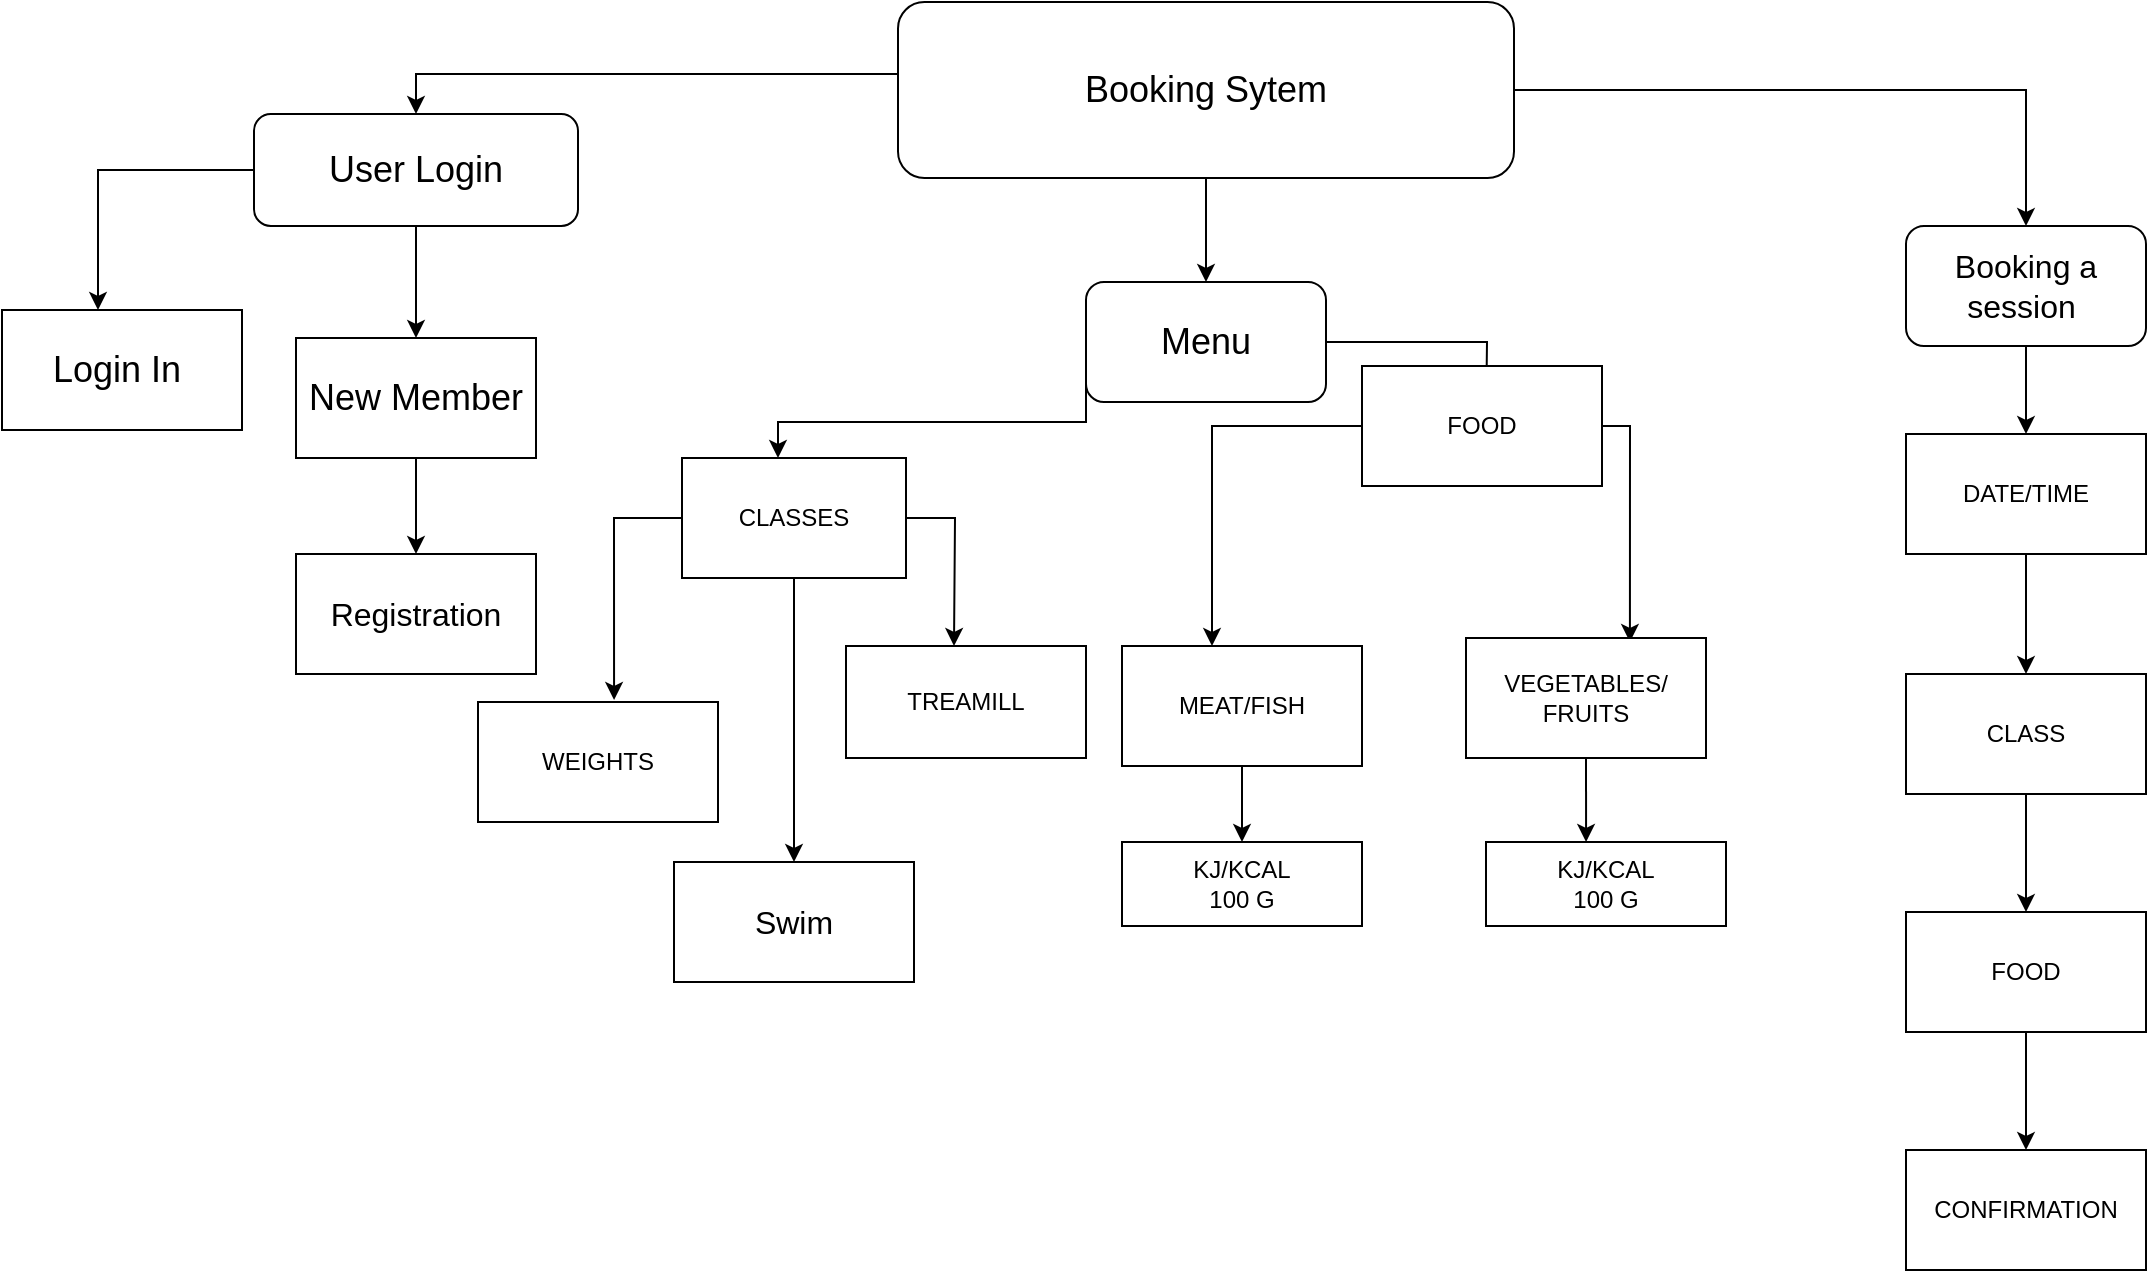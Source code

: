 <mxfile version="13.8.6" type="github"><diagram id="ZTUnqAkeVRYlADVobBm-" name="Page-1"><mxGraphModel dx="2249" dy="737" grid="1" gridSize="14" guides="1" tooltips="1" connect="1" arrows="1" fold="1" page="1" pageScale="1" pageWidth="827" pageHeight="1169" math="0" shadow="0"><root><mxCell id="0"/><mxCell id="1" parent="0"/><mxCell id="UYedKAsKaa8QE7LOhX4z-25" style="edgeStyle=orthogonalEdgeStyle;rounded=0;orthogonalLoop=1;jettySize=auto;html=1;exitX=0;exitY=0.5;exitDx=0;exitDy=0;entryX=0.5;entryY=0;entryDx=0;entryDy=0;fontSize=18;" parent="1" source="UYedKAsKaa8QE7LOhX4z-4" target="UYedKAsKaa8QE7LOhX4z-6" edge="1"><mxGeometry relative="1" as="geometry"><Array as="points"><mxPoint x="70" y="106"/><mxPoint x="-171" y="106"/></Array></mxGeometry></mxCell><mxCell id="eEUBZ48M53XBf_-stJzO-13" style="edgeStyle=orthogonalEdgeStyle;rounded=0;orthogonalLoop=1;jettySize=auto;html=1;exitX=0.5;exitY=1;exitDx=0;exitDy=0;" edge="1" parent="1" source="UYedKAsKaa8QE7LOhX4z-4" target="eEUBZ48M53XBf_-stJzO-7"><mxGeometry relative="1" as="geometry"><Array as="points"><mxPoint x="224" y="168"/><mxPoint x="224" y="168"/></Array></mxGeometry></mxCell><mxCell id="eEUBZ48M53XBf_-stJzO-33" style="edgeStyle=orthogonalEdgeStyle;rounded=0;orthogonalLoop=1;jettySize=auto;html=1;entryX=0.5;entryY=0;entryDx=0;entryDy=0;" edge="1" parent="1" source="UYedKAsKaa8QE7LOhX4z-4" target="eEUBZ48M53XBf_-stJzO-32"><mxGeometry relative="1" as="geometry"/></mxCell><mxCell id="UYedKAsKaa8QE7LOhX4z-4" value="Booking Sytem" style="rounded=1;whiteSpace=wrap;html=1;fontSize=18;" parent="1" vertex="1"><mxGeometry x="70" y="70" width="308" height="88" as="geometry"/></mxCell><mxCell id="eEUBZ48M53XBf_-stJzO-1" style="edgeStyle=orthogonalEdgeStyle;rounded=0;orthogonalLoop=1;jettySize=auto;html=1;entryX=0.5;entryY=0;entryDx=0;entryDy=0;exitX=0.5;exitY=1;exitDx=0;exitDy=0;" edge="1" parent="1" source="UYedKAsKaa8QE7LOhX4z-6" target="UYedKAsKaa8QE7LOhX4z-12"><mxGeometry relative="1" as="geometry"><mxPoint x="-70" y="322" as="sourcePoint"/></mxGeometry></mxCell><mxCell id="eEUBZ48M53XBf_-stJzO-3" style="edgeStyle=orthogonalEdgeStyle;rounded=0;orthogonalLoop=1;jettySize=auto;html=1;exitX=0;exitY=0.5;exitDx=0;exitDy=0;entryX=0.4;entryY=0;entryDx=0;entryDy=0;entryPerimeter=0;" edge="1" parent="1" source="UYedKAsKaa8QE7LOhX4z-6" target="UYedKAsKaa8QE7LOhX4z-11"><mxGeometry relative="1" as="geometry"/></mxCell><mxCell id="UYedKAsKaa8QE7LOhX4z-6" value="User Login" style="rounded=1;whiteSpace=wrap;html=1;fontSize=18;" parent="1" vertex="1"><mxGeometry x="-252" y="126" width="162" height="56" as="geometry"/></mxCell><mxCell id="UYedKAsKaa8QE7LOhX4z-11" value="Login In&amp;nbsp;" style="rounded=0;whiteSpace=wrap;html=1;fontSize=18;" parent="1" vertex="1"><mxGeometry x="-378" y="224" width="120" height="60" as="geometry"/></mxCell><mxCell id="eEUBZ48M53XBf_-stJzO-8" style="edgeStyle=orthogonalEdgeStyle;rounded=0;orthogonalLoop=1;jettySize=auto;html=1;exitX=0.5;exitY=1;exitDx=0;exitDy=0;entryX=0.5;entryY=0;entryDx=0;entryDy=0;" edge="1" parent="1" source="UYedKAsKaa8QE7LOhX4z-12" target="eEUBZ48M53XBf_-stJzO-6"><mxGeometry relative="1" as="geometry"/></mxCell><mxCell id="UYedKAsKaa8QE7LOhX4z-12" value="New Member" style="rounded=0;whiteSpace=wrap;html=1;fontSize=18;" parent="1" vertex="1"><mxGeometry x="-231" y="238" width="120" height="60" as="geometry"/></mxCell><mxCell id="eEUBZ48M53XBf_-stJzO-6" value="&lt;font size=&quot;3&quot;&gt;Registration&lt;/font&gt;" style="rounded=0;whiteSpace=wrap;html=1;" vertex="1" parent="1"><mxGeometry x="-231" y="346" width="120" height="60" as="geometry"/></mxCell><mxCell id="eEUBZ48M53XBf_-stJzO-17" style="edgeStyle=orthogonalEdgeStyle;rounded=0;orthogonalLoop=1;jettySize=auto;html=1;exitX=0;exitY=0.5;exitDx=0;exitDy=0;" edge="1" parent="1" source="eEUBZ48M53XBf_-stJzO-7" target="eEUBZ48M53XBf_-stJzO-14"><mxGeometry relative="1" as="geometry"><Array as="points"><mxPoint x="164" y="280"/><mxPoint x="10" y="280"/></Array></mxGeometry></mxCell><mxCell id="eEUBZ48M53XBf_-stJzO-31" style="edgeStyle=orthogonalEdgeStyle;rounded=0;orthogonalLoop=1;jettySize=auto;html=1;" edge="1" parent="1" source="eEUBZ48M53XBf_-stJzO-7"><mxGeometry relative="1" as="geometry"><mxPoint x="364" y="280" as="targetPoint"/></mxGeometry></mxCell><mxCell id="eEUBZ48M53XBf_-stJzO-7" value="&lt;font style=&quot;font-size: 18px&quot;&gt;Menu&lt;/font&gt;" style="rounded=1;whiteSpace=wrap;html=1;" vertex="1" parent="1"><mxGeometry x="164" y="210.0" width="120" height="60" as="geometry"/></mxCell><mxCell id="eEUBZ48M53XBf_-stJzO-9" style="edgeStyle=orthogonalEdgeStyle;rounded=0;orthogonalLoop=1;jettySize=auto;html=1;exitX=0.5;exitY=1;exitDx=0;exitDy=0;" edge="1" parent="1" source="eEUBZ48M53XBf_-stJzO-7" target="eEUBZ48M53XBf_-stJzO-7"><mxGeometry relative="1" as="geometry"/></mxCell><mxCell id="eEUBZ48M53XBf_-stJzO-10" value="&lt;font size=&quot;3&quot;&gt;Swim&lt;/font&gt;" style="rounded=0;whiteSpace=wrap;html=1;" vertex="1" parent="1"><mxGeometry x="-42" y="500" width="120" height="60" as="geometry"/></mxCell><mxCell id="eEUBZ48M53XBf_-stJzO-12" style="edgeStyle=orthogonalEdgeStyle;rounded=0;orthogonalLoop=1;jettySize=auto;html=1;exitX=0.5;exitY=1;exitDx=0;exitDy=0;" edge="1" parent="1" source="eEUBZ48M53XBf_-stJzO-10" target="eEUBZ48M53XBf_-stJzO-10"><mxGeometry relative="1" as="geometry"/></mxCell><mxCell id="eEUBZ48M53XBf_-stJzO-26" style="edgeStyle=orthogonalEdgeStyle;rounded=0;orthogonalLoop=1;jettySize=auto;html=1;exitX=0;exitY=0.5;exitDx=0;exitDy=0;entryX=0.567;entryY=-0.017;entryDx=0;entryDy=0;entryPerimeter=0;" edge="1" parent="1" source="eEUBZ48M53XBf_-stJzO-14" target="eEUBZ48M53XBf_-stJzO-16"><mxGeometry relative="1" as="geometry"/></mxCell><mxCell id="eEUBZ48M53XBf_-stJzO-27" style="edgeStyle=orthogonalEdgeStyle;rounded=0;orthogonalLoop=1;jettySize=auto;html=1;exitX=0.5;exitY=1;exitDx=0;exitDy=0;entryX=0.5;entryY=0;entryDx=0;entryDy=0;" edge="1" parent="1" source="eEUBZ48M53XBf_-stJzO-14" target="eEUBZ48M53XBf_-stJzO-10"><mxGeometry relative="1" as="geometry"/></mxCell><mxCell id="eEUBZ48M53XBf_-stJzO-28" style="edgeStyle=orthogonalEdgeStyle;rounded=0;orthogonalLoop=1;jettySize=auto;html=1;" edge="1" parent="1" source="eEUBZ48M53XBf_-stJzO-14"><mxGeometry relative="1" as="geometry"><mxPoint x="98" y="392" as="targetPoint"/></mxGeometry></mxCell><mxCell id="eEUBZ48M53XBf_-stJzO-14" value="CLASSES" style="rounded=0;whiteSpace=wrap;html=1;" vertex="1" parent="1"><mxGeometry x="-38" y="298" width="112" height="60" as="geometry"/></mxCell><mxCell id="eEUBZ48M53XBf_-stJzO-15" value="TREAMILL" style="rounded=0;whiteSpace=wrap;html=1;" vertex="1" parent="1"><mxGeometry x="44" y="392" width="120" height="56" as="geometry"/></mxCell><mxCell id="eEUBZ48M53XBf_-stJzO-16" value="WEIGHTS" style="rounded=0;whiteSpace=wrap;html=1;" vertex="1" parent="1"><mxGeometry x="-140" y="420" width="120" height="60" as="geometry"/></mxCell><mxCell id="eEUBZ48M53XBf_-stJzO-29" style="edgeStyle=orthogonalEdgeStyle;rounded=0;orthogonalLoop=1;jettySize=auto;html=1;exitX=0;exitY=0.5;exitDx=0;exitDy=0;entryX=0.375;entryY=0;entryDx=0;entryDy=0;entryPerimeter=0;" edge="1" parent="1" source="eEUBZ48M53XBf_-stJzO-21" target="eEUBZ48M53XBf_-stJzO-23"><mxGeometry relative="1" as="geometry"/></mxCell><mxCell id="eEUBZ48M53XBf_-stJzO-30" style="edgeStyle=orthogonalEdgeStyle;rounded=0;orthogonalLoop=1;jettySize=auto;html=1;exitX=1;exitY=0.5;exitDx=0;exitDy=0;entryX=0.683;entryY=0.033;entryDx=0;entryDy=0;entryPerimeter=0;" edge="1" parent="1" source="eEUBZ48M53XBf_-stJzO-21" target="eEUBZ48M53XBf_-stJzO-22"><mxGeometry relative="1" as="geometry"><Array as="points"><mxPoint x="436" y="282"/></Array></mxGeometry></mxCell><mxCell id="eEUBZ48M53XBf_-stJzO-21" value="FOOD" style="rounded=0;whiteSpace=wrap;html=1;" vertex="1" parent="1"><mxGeometry x="302" y="252" width="120" height="60" as="geometry"/></mxCell><mxCell id="eEUBZ48M53XBf_-stJzO-39" style="edgeStyle=orthogonalEdgeStyle;rounded=0;orthogonalLoop=1;jettySize=auto;html=1;exitX=0.5;exitY=1;exitDx=0;exitDy=0;entryX=0.417;entryY=0;entryDx=0;entryDy=0;entryPerimeter=0;" edge="1" parent="1" source="eEUBZ48M53XBf_-stJzO-22" target="eEUBZ48M53XBf_-stJzO-36"><mxGeometry relative="1" as="geometry"/></mxCell><mxCell id="eEUBZ48M53XBf_-stJzO-22" value="VEGETABLES/&lt;br&gt;FRUITS" style="rounded=0;whiteSpace=wrap;html=1;" vertex="1" parent="1"><mxGeometry x="354" y="388" width="120" height="60" as="geometry"/></mxCell><mxCell id="eEUBZ48M53XBf_-stJzO-35" style="edgeStyle=orthogonalEdgeStyle;rounded=0;orthogonalLoop=1;jettySize=auto;html=1;exitX=0.5;exitY=1;exitDx=0;exitDy=0;entryX=0.5;entryY=0;entryDx=0;entryDy=0;" edge="1" parent="1" source="eEUBZ48M53XBf_-stJzO-23" target="eEUBZ48M53XBf_-stJzO-34"><mxGeometry relative="1" as="geometry"/></mxCell><mxCell id="eEUBZ48M53XBf_-stJzO-23" value="MEAT/FISH" style="rounded=0;whiteSpace=wrap;html=1;" vertex="1" parent="1"><mxGeometry x="182" y="392" width="120" height="60" as="geometry"/></mxCell><mxCell id="eEUBZ48M53XBf_-stJzO-44" style="edgeStyle=orthogonalEdgeStyle;rounded=0;orthogonalLoop=1;jettySize=auto;html=1;" edge="1" parent="1" source="eEUBZ48M53XBf_-stJzO-32" target="eEUBZ48M53XBf_-stJzO-40"><mxGeometry relative="1" as="geometry"/></mxCell><mxCell id="eEUBZ48M53XBf_-stJzO-32" value="&lt;font size=&quot;3&quot;&gt;Booking a session&amp;nbsp;&lt;/font&gt;" style="rounded=1;whiteSpace=wrap;html=1;" vertex="1" parent="1"><mxGeometry x="574" y="182" width="120" height="60" as="geometry"/></mxCell><mxCell id="eEUBZ48M53XBf_-stJzO-34" value="KJ/KCAL&lt;br&gt;100 G&lt;br&gt;" style="rounded=0;whiteSpace=wrap;html=1;" vertex="1" parent="1"><mxGeometry x="182" y="490" width="120" height="42" as="geometry"/></mxCell><mxCell id="eEUBZ48M53XBf_-stJzO-36" value="KJ/KCAL&lt;br&gt;100 G&lt;br&gt;" style="rounded=0;whiteSpace=wrap;html=1;" vertex="1" parent="1"><mxGeometry x="364" y="490" width="120" height="42" as="geometry"/></mxCell><mxCell id="eEUBZ48M53XBf_-stJzO-45" style="edgeStyle=orthogonalEdgeStyle;rounded=0;orthogonalLoop=1;jettySize=auto;html=1;entryX=0.5;entryY=0;entryDx=0;entryDy=0;" edge="1" parent="1" source="eEUBZ48M53XBf_-stJzO-40" target="eEUBZ48M53XBf_-stJzO-41"><mxGeometry relative="1" as="geometry"/></mxCell><mxCell id="eEUBZ48M53XBf_-stJzO-40" value="DATE/TIME" style="rounded=0;whiteSpace=wrap;html=1;" vertex="1" parent="1"><mxGeometry x="574" y="286" width="120" height="60" as="geometry"/></mxCell><mxCell id="eEUBZ48M53XBf_-stJzO-46" style="edgeStyle=orthogonalEdgeStyle;rounded=0;orthogonalLoop=1;jettySize=auto;html=1;exitX=0.5;exitY=1;exitDx=0;exitDy=0;" edge="1" parent="1" source="eEUBZ48M53XBf_-stJzO-41" target="eEUBZ48M53XBf_-stJzO-42"><mxGeometry relative="1" as="geometry"/></mxCell><mxCell id="eEUBZ48M53XBf_-stJzO-41" value="CLASS" style="rounded=0;whiteSpace=wrap;html=1;" vertex="1" parent="1"><mxGeometry x="574" y="406" width="120" height="60" as="geometry"/></mxCell><mxCell id="eEUBZ48M53XBf_-stJzO-47" style="edgeStyle=orthogonalEdgeStyle;rounded=0;orthogonalLoop=1;jettySize=auto;html=1;exitX=0.5;exitY=1;exitDx=0;exitDy=0;entryX=0.5;entryY=0;entryDx=0;entryDy=0;" edge="1" parent="1" source="eEUBZ48M53XBf_-stJzO-42" target="eEUBZ48M53XBf_-stJzO-43"><mxGeometry relative="1" as="geometry"/></mxCell><mxCell id="eEUBZ48M53XBf_-stJzO-42" value="FOOD" style="rounded=0;whiteSpace=wrap;html=1;" vertex="1" parent="1"><mxGeometry x="574" y="525" width="120" height="60" as="geometry"/></mxCell><mxCell id="eEUBZ48M53XBf_-stJzO-43" value="CONFIRMATION" style="rounded=0;whiteSpace=wrap;html=1;" vertex="1" parent="1"><mxGeometry x="574" y="644" width="120" height="60" as="geometry"/></mxCell></root></mxGraphModel></diagram></mxfile>